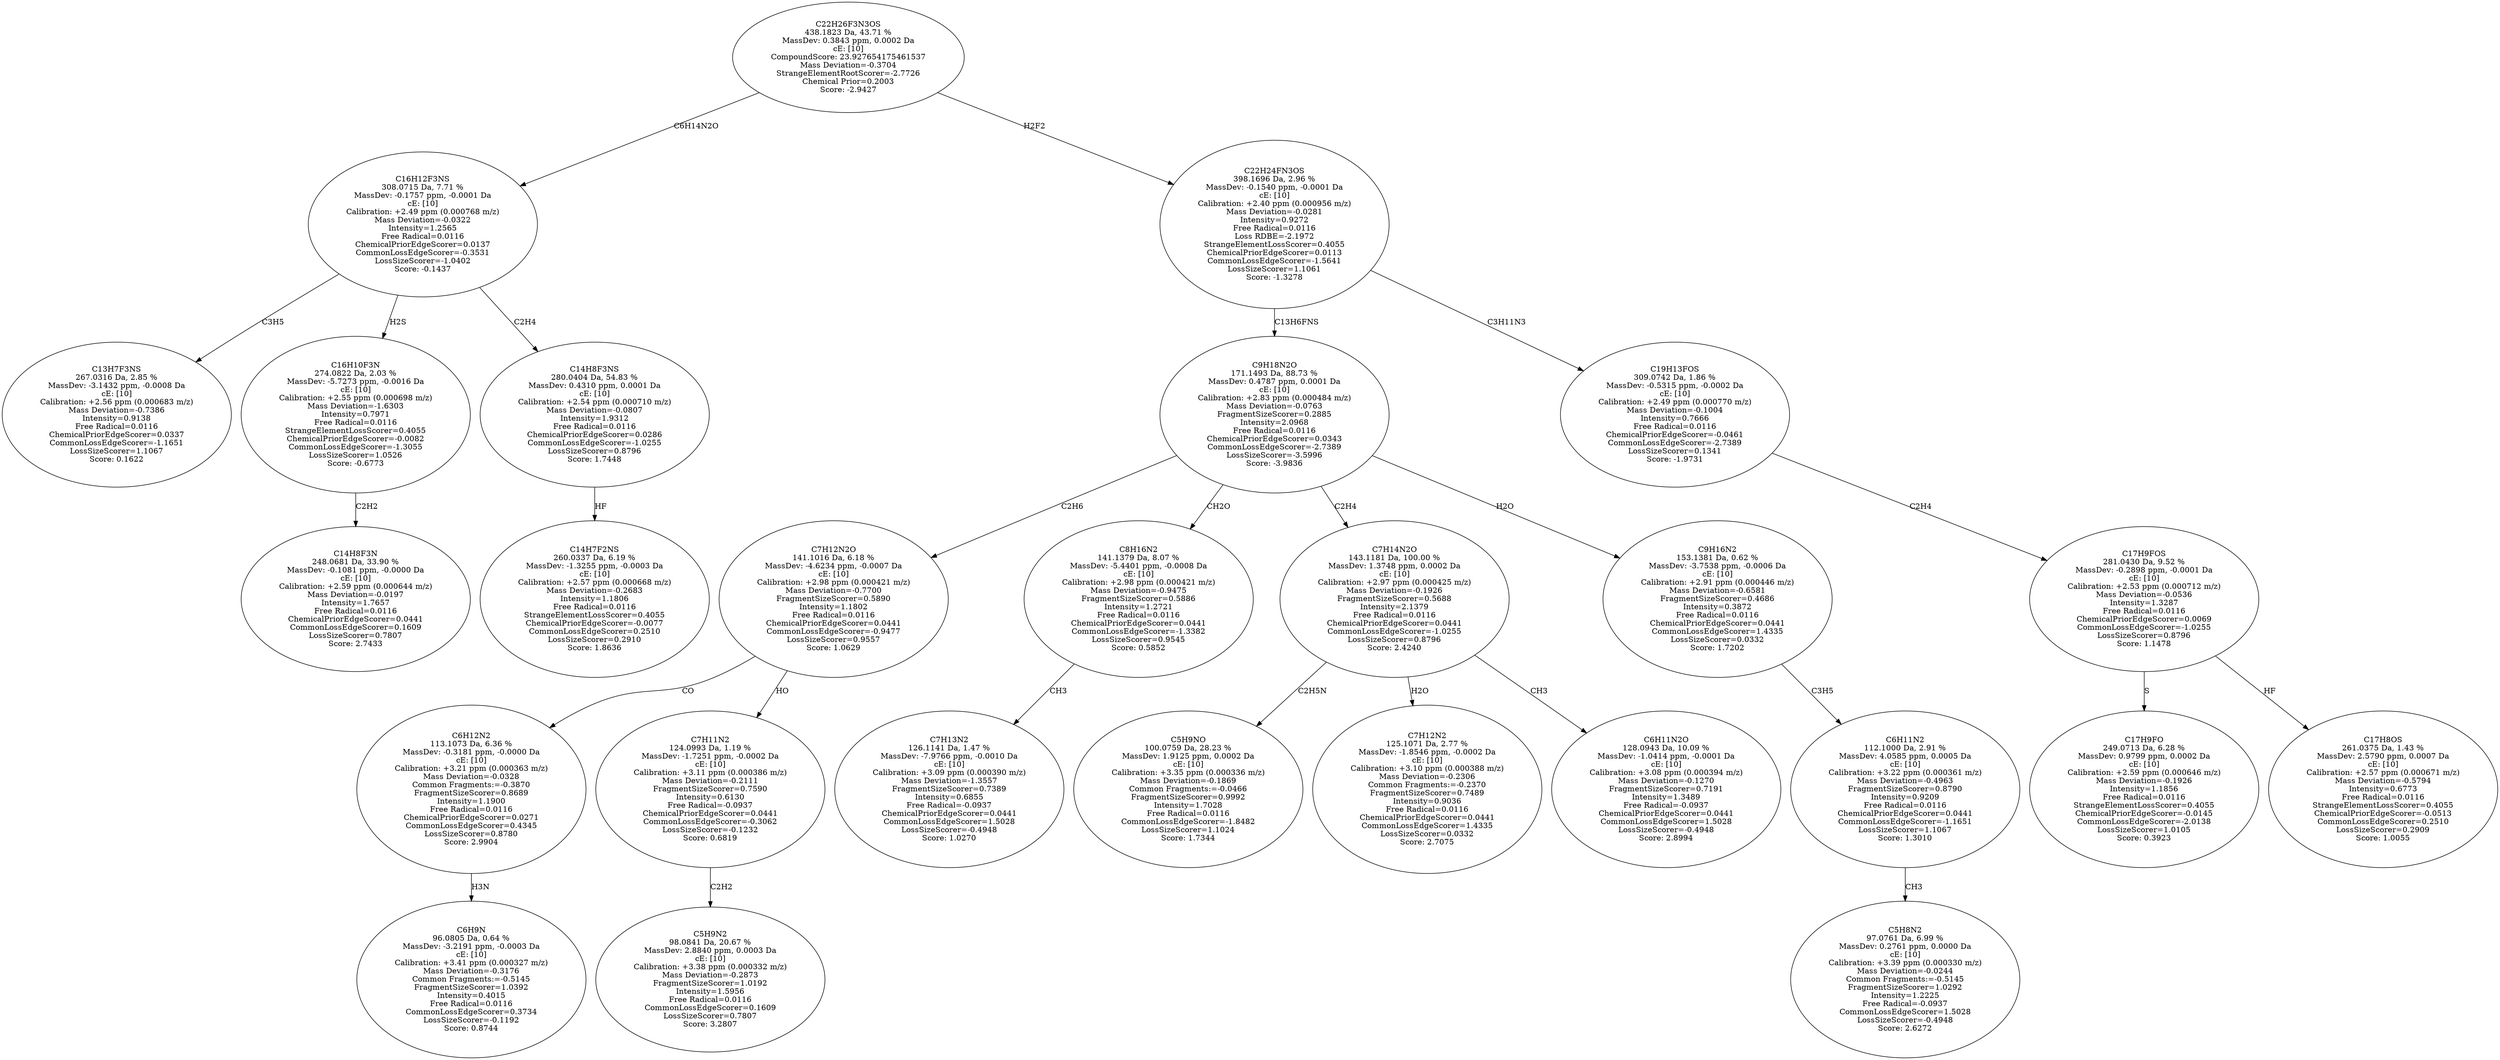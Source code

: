 strict digraph {
v1 [label="C13H7F3NS\n267.0316 Da, 2.85 %\nMassDev: -3.1432 ppm, -0.0008 Da\ncE: [10]\nCalibration: +2.56 ppm (0.000683 m/z)\nMass Deviation=-0.7386\nIntensity=0.9138\nFree Radical=0.0116\nChemicalPriorEdgeScorer=0.0337\nCommonLossEdgeScorer=-1.1651\nLossSizeScorer=1.1067\nScore: 0.1622"];
v2 [label="C14H8F3N\n248.0681 Da, 33.90 %\nMassDev: -0.1081 ppm, -0.0000 Da\ncE: [10]\nCalibration: +2.59 ppm (0.000644 m/z)\nMass Deviation=-0.0197\nIntensity=1.7657\nFree Radical=0.0116\nChemicalPriorEdgeScorer=0.0441\nCommonLossEdgeScorer=0.1609\nLossSizeScorer=0.7807\nScore: 2.7433"];
v3 [label="C16H10F3N\n274.0822 Da, 2.03 %\nMassDev: -5.7273 ppm, -0.0016 Da\ncE: [10]\nCalibration: +2.55 ppm (0.000698 m/z)\nMass Deviation=-1.6303\nIntensity=0.7971\nFree Radical=0.0116\nStrangeElementLossScorer=0.4055\nChemicalPriorEdgeScorer=-0.0082\nCommonLossEdgeScorer=-1.3055\nLossSizeScorer=1.0526\nScore: -0.6773"];
v4 [label="C14H7F2NS\n260.0337 Da, 6.19 %\nMassDev: -1.3255 ppm, -0.0003 Da\ncE: [10]\nCalibration: +2.57 ppm (0.000668 m/z)\nMass Deviation=-0.2683\nIntensity=1.1806\nFree Radical=0.0116\nStrangeElementLossScorer=0.4055\nChemicalPriorEdgeScorer=-0.0077\nCommonLossEdgeScorer=0.2510\nLossSizeScorer=0.2910\nScore: 1.8636"];
v5 [label="C14H8F3NS\n280.0404 Da, 54.83 %\nMassDev: 0.4310 ppm, 0.0001 Da\ncE: [10]\nCalibration: +2.54 ppm (0.000710 m/z)\nMass Deviation=-0.0807\nIntensity=1.9312\nFree Radical=0.0116\nChemicalPriorEdgeScorer=0.0286\nCommonLossEdgeScorer=-1.0255\nLossSizeScorer=0.8796\nScore: 1.7448"];
v6 [label="C16H12F3NS\n308.0715 Da, 7.71 %\nMassDev: -0.1757 ppm, -0.0001 Da\ncE: [10]\nCalibration: +2.49 ppm (0.000768 m/z)\nMass Deviation=-0.0322\nIntensity=1.2565\nFree Radical=0.0116\nChemicalPriorEdgeScorer=0.0137\nCommonLossEdgeScorer=-0.3531\nLossSizeScorer=-1.0402\nScore: -0.1437"];
v7 [label="C6H9N\n96.0805 Da, 0.64 %\nMassDev: -3.2191 ppm, -0.0003 Da\ncE: [10]\nCalibration: +3.41 ppm (0.000327 m/z)\nMass Deviation=-0.3176\nCommon Fragments:=-0.5145\nFragmentSizeScorer=1.0392\nIntensity=0.4015\nFree Radical=0.0116\nCommonLossEdgeScorer=0.3734\nLossSizeScorer=-0.1192\nScore: 0.8744"];
v8 [label="C6H12N2\n113.1073 Da, 6.36 %\nMassDev: -0.3181 ppm, -0.0000 Da\ncE: [10]\nCalibration: +3.21 ppm (0.000363 m/z)\nMass Deviation=-0.0328\nCommon Fragments:=-0.3870\nFragmentSizeScorer=0.8689\nIntensity=1.1900\nFree Radical=0.0116\nChemicalPriorEdgeScorer=0.0271\nCommonLossEdgeScorer=0.4345\nLossSizeScorer=0.8780\nScore: 2.9904"];
v9 [label="C5H9N2\n98.0841 Da, 20.67 %\nMassDev: 2.8840 ppm, 0.0003 Da\ncE: [10]\nCalibration: +3.38 ppm (0.000332 m/z)\nMass Deviation=-0.2873\nFragmentSizeScorer=1.0192\nIntensity=1.5956\nFree Radical=0.0116\nCommonLossEdgeScorer=0.1609\nLossSizeScorer=0.7807\nScore: 3.2807"];
v10 [label="C7H11N2\n124.0993 Da, 1.19 %\nMassDev: -1.7251 ppm, -0.0002 Da\ncE: [10]\nCalibration: +3.11 ppm (0.000386 m/z)\nMass Deviation=-0.2111\nFragmentSizeScorer=0.7590\nIntensity=0.6130\nFree Radical=-0.0937\nChemicalPriorEdgeScorer=0.0441\nCommonLossEdgeScorer=-0.3062\nLossSizeScorer=-0.1232\nScore: 0.6819"];
v11 [label="C7H12N2O\n141.1016 Da, 6.18 %\nMassDev: -4.6234 ppm, -0.0007 Da\ncE: [10]\nCalibration: +2.98 ppm (0.000421 m/z)\nMass Deviation=-0.7700\nFragmentSizeScorer=0.5890\nIntensity=1.1802\nFree Radical=0.0116\nChemicalPriorEdgeScorer=0.0441\nCommonLossEdgeScorer=-0.9477\nLossSizeScorer=0.9557\nScore: 1.0629"];
v12 [label="C7H13N2\n126.1141 Da, 1.47 %\nMassDev: -7.9766 ppm, -0.0010 Da\ncE: [10]\nCalibration: +3.09 ppm (0.000390 m/z)\nMass Deviation=-1.3557\nFragmentSizeScorer=0.7389\nIntensity=0.6855\nFree Radical=-0.0937\nChemicalPriorEdgeScorer=0.0441\nCommonLossEdgeScorer=1.5028\nLossSizeScorer=-0.4948\nScore: 1.0270"];
v13 [label="C8H16N2\n141.1379 Da, 8.07 %\nMassDev: -5.4401 ppm, -0.0008 Da\ncE: [10]\nCalibration: +2.98 ppm (0.000421 m/z)\nMass Deviation=-0.9475\nFragmentSizeScorer=0.5886\nIntensity=1.2721\nFree Radical=0.0116\nChemicalPriorEdgeScorer=0.0441\nCommonLossEdgeScorer=-1.3382\nLossSizeScorer=0.9545\nScore: 0.5852"];
v14 [label="C5H9NO\n100.0759 Da, 28.23 %\nMassDev: 1.9125 ppm, 0.0002 Da\ncE: [10]\nCalibration: +3.35 ppm (0.000336 m/z)\nMass Deviation=-0.1869\nCommon Fragments:=-0.0466\nFragmentSizeScorer=0.9992\nIntensity=1.7028\nFree Radical=0.0116\nCommonLossEdgeScorer=-1.8482\nLossSizeScorer=1.1024\nScore: 1.7344"];
v15 [label="C7H12N2\n125.1071 Da, 2.77 %\nMassDev: -1.8546 ppm, -0.0002 Da\ncE: [10]\nCalibration: +3.10 ppm (0.000388 m/z)\nMass Deviation=-0.2306\nCommon Fragments:=-0.2370\nFragmentSizeScorer=0.7489\nIntensity=0.9036\nFree Radical=0.0116\nChemicalPriorEdgeScorer=0.0441\nCommonLossEdgeScorer=1.4335\nLossSizeScorer=0.0332\nScore: 2.7075"];
v16 [label="C6H11N2O\n128.0943 Da, 10.09 %\nMassDev: -1.0414 ppm, -0.0001 Da\ncE: [10]\nCalibration: +3.08 ppm (0.000394 m/z)\nMass Deviation=-0.1270\nFragmentSizeScorer=0.7191\nIntensity=1.3489\nFree Radical=-0.0937\nChemicalPriorEdgeScorer=0.0441\nCommonLossEdgeScorer=1.5028\nLossSizeScorer=-0.4948\nScore: 2.8994"];
v17 [label="C7H14N2O\n143.1181 Da, 100.00 %\nMassDev: 1.3748 ppm, 0.0002 Da\ncE: [10]\nCalibration: +2.97 ppm (0.000425 m/z)\nMass Deviation=-0.1926\nFragmentSizeScorer=0.5688\nIntensity=2.1379\nFree Radical=0.0116\nChemicalPriorEdgeScorer=0.0441\nCommonLossEdgeScorer=-1.0255\nLossSizeScorer=0.8796\nScore: 2.4240"];
v18 [label="C5H8N2\n97.0761 Da, 6.99 %\nMassDev: 0.2761 ppm, 0.0000 Da\ncE: [10]\nCalibration: +3.39 ppm (0.000330 m/z)\nMass Deviation=-0.0244\nCommon Fragments:=-0.5145\nFragmentSizeScorer=1.0292\nIntensity=1.2225\nFree Radical=-0.0937\nCommonLossEdgeScorer=1.5028\nLossSizeScorer=-0.4948\nScore: 2.6272"];
v19 [label="C6H11N2\n112.1000 Da, 2.91 %\nMassDev: 4.0585 ppm, 0.0005 Da\ncE: [10]\nCalibration: +3.22 ppm (0.000361 m/z)\nMass Deviation=-0.4963\nFragmentSizeScorer=0.8790\nIntensity=0.9209\nFree Radical=0.0116\nChemicalPriorEdgeScorer=0.0441\nCommonLossEdgeScorer=-1.1651\nLossSizeScorer=1.1067\nScore: 1.3010"];
v20 [label="C9H16N2\n153.1381 Da, 0.62 %\nMassDev: -3.7538 ppm, -0.0006 Da\ncE: [10]\nCalibration: +2.91 ppm (0.000446 m/z)\nMass Deviation=-0.6581\nFragmentSizeScorer=0.4686\nIntensity=0.3872\nFree Radical=0.0116\nChemicalPriorEdgeScorer=0.0441\nCommonLossEdgeScorer=1.4335\nLossSizeScorer=0.0332\nScore: 1.7202"];
v21 [label="C9H18N2O\n171.1493 Da, 88.73 %\nMassDev: 0.4787 ppm, 0.0001 Da\ncE: [10]\nCalibration: +2.83 ppm (0.000484 m/z)\nMass Deviation=-0.0763\nFragmentSizeScorer=0.2885\nIntensity=2.0968\nFree Radical=0.0116\nChemicalPriorEdgeScorer=0.0343\nCommonLossEdgeScorer=-2.7389\nLossSizeScorer=-3.5996\nScore: -3.9836"];
v22 [label="C17H9FO\n249.0713 Da, 6.28 %\nMassDev: 0.9799 ppm, 0.0002 Da\ncE: [10]\nCalibration: +2.59 ppm (0.000646 m/z)\nMass Deviation=-0.1926\nIntensity=1.1856\nFree Radical=0.0116\nStrangeElementLossScorer=0.4055\nChemicalPriorEdgeScorer=-0.0145\nCommonLossEdgeScorer=-2.0138\nLossSizeScorer=1.0105\nScore: 0.3923"];
v23 [label="C17H8OS\n261.0375 Da, 1.43 %\nMassDev: 2.5790 ppm, 0.0007 Da\ncE: [10]\nCalibration: +2.57 ppm (0.000671 m/z)\nMass Deviation=-0.5794\nIntensity=0.6773\nFree Radical=0.0116\nStrangeElementLossScorer=0.4055\nChemicalPriorEdgeScorer=-0.0513\nCommonLossEdgeScorer=0.2510\nLossSizeScorer=0.2909\nScore: 1.0055"];
v24 [label="C17H9FOS\n281.0430 Da, 9.52 %\nMassDev: -0.2898 ppm, -0.0001 Da\ncE: [10]\nCalibration: +2.53 ppm (0.000712 m/z)\nMass Deviation=-0.0536\nIntensity=1.3287\nFree Radical=0.0116\nChemicalPriorEdgeScorer=0.0069\nCommonLossEdgeScorer=-1.0255\nLossSizeScorer=0.8796\nScore: 1.1478"];
v25 [label="C19H13FOS\n309.0742 Da, 1.86 %\nMassDev: -0.5315 ppm, -0.0002 Da\ncE: [10]\nCalibration: +2.49 ppm (0.000770 m/z)\nMass Deviation=-0.1004\nIntensity=0.7666\nFree Radical=0.0116\nChemicalPriorEdgeScorer=-0.0461\nCommonLossEdgeScorer=-2.7389\nLossSizeScorer=0.1341\nScore: -1.9731"];
v26 [label="C22H24FN3OS\n398.1696 Da, 2.96 %\nMassDev: -0.1540 ppm, -0.0001 Da\ncE: [10]\nCalibration: +2.40 ppm (0.000956 m/z)\nMass Deviation=-0.0281\nIntensity=0.9272\nFree Radical=0.0116\nLoss RDBE=-2.1972\nStrangeElementLossScorer=0.4055\nChemicalPriorEdgeScorer=0.0113\nCommonLossEdgeScorer=-1.5641\nLossSizeScorer=1.1061\nScore: -1.3278"];
v27 [label="C22H26F3N3OS\n438.1823 Da, 43.71 %\nMassDev: 0.3843 ppm, 0.0002 Da\ncE: [10]\nCompoundScore: 23.927654175461537\nMass Deviation=-0.3704\nStrangeElementRootScorer=-2.7726\nChemical Prior=0.2003\nScore: -2.9427"];
v6 -> v1 [label="C3H5"];
v3 -> v2 [label="C2H2"];
v6 -> v3 [label="H2S"];
v5 -> v4 [label="HF"];
v6 -> v5 [label="C2H4"];
v27 -> v6 [label="C6H14N2O"];
v8 -> v7 [label="H3N"];
v11 -> v8 [label="CO"];
v10 -> v9 [label="C2H2"];
v11 -> v10 [label="HO"];
v21 -> v11 [label="C2H6"];
v13 -> v12 [label="CH3"];
v21 -> v13 [label="CH2O"];
v17 -> v14 [label="C2H5N"];
v17 -> v15 [label="H2O"];
v17 -> v16 [label="CH3"];
v21 -> v17 [label="C2H4"];
v19 -> v18 [label="CH3"];
v20 -> v19 [label="C3H5"];
v21 -> v20 [label="H2O"];
v26 -> v21 [label="C13H6FNS"];
v24 -> v22 [label="S"];
v24 -> v23 [label="HF"];
v25 -> v24 [label="C2H4"];
v26 -> v25 [label="C3H11N3"];
v27 -> v26 [label="H2F2"];
}